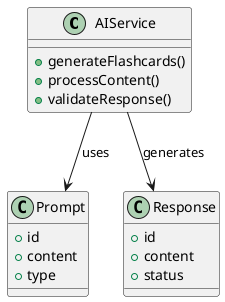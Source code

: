 @startuml "AI Integration"

' Simple class diagram
class AIService {
  +generateFlashcards()
  +processContent()
  +validateResponse()
}

class Prompt {
  +id
  +content
  +type
}

class Response {
  +id
  +content
  +status
}

AIService --> Prompt : uses
AIService --> Response : generates

@enduml
